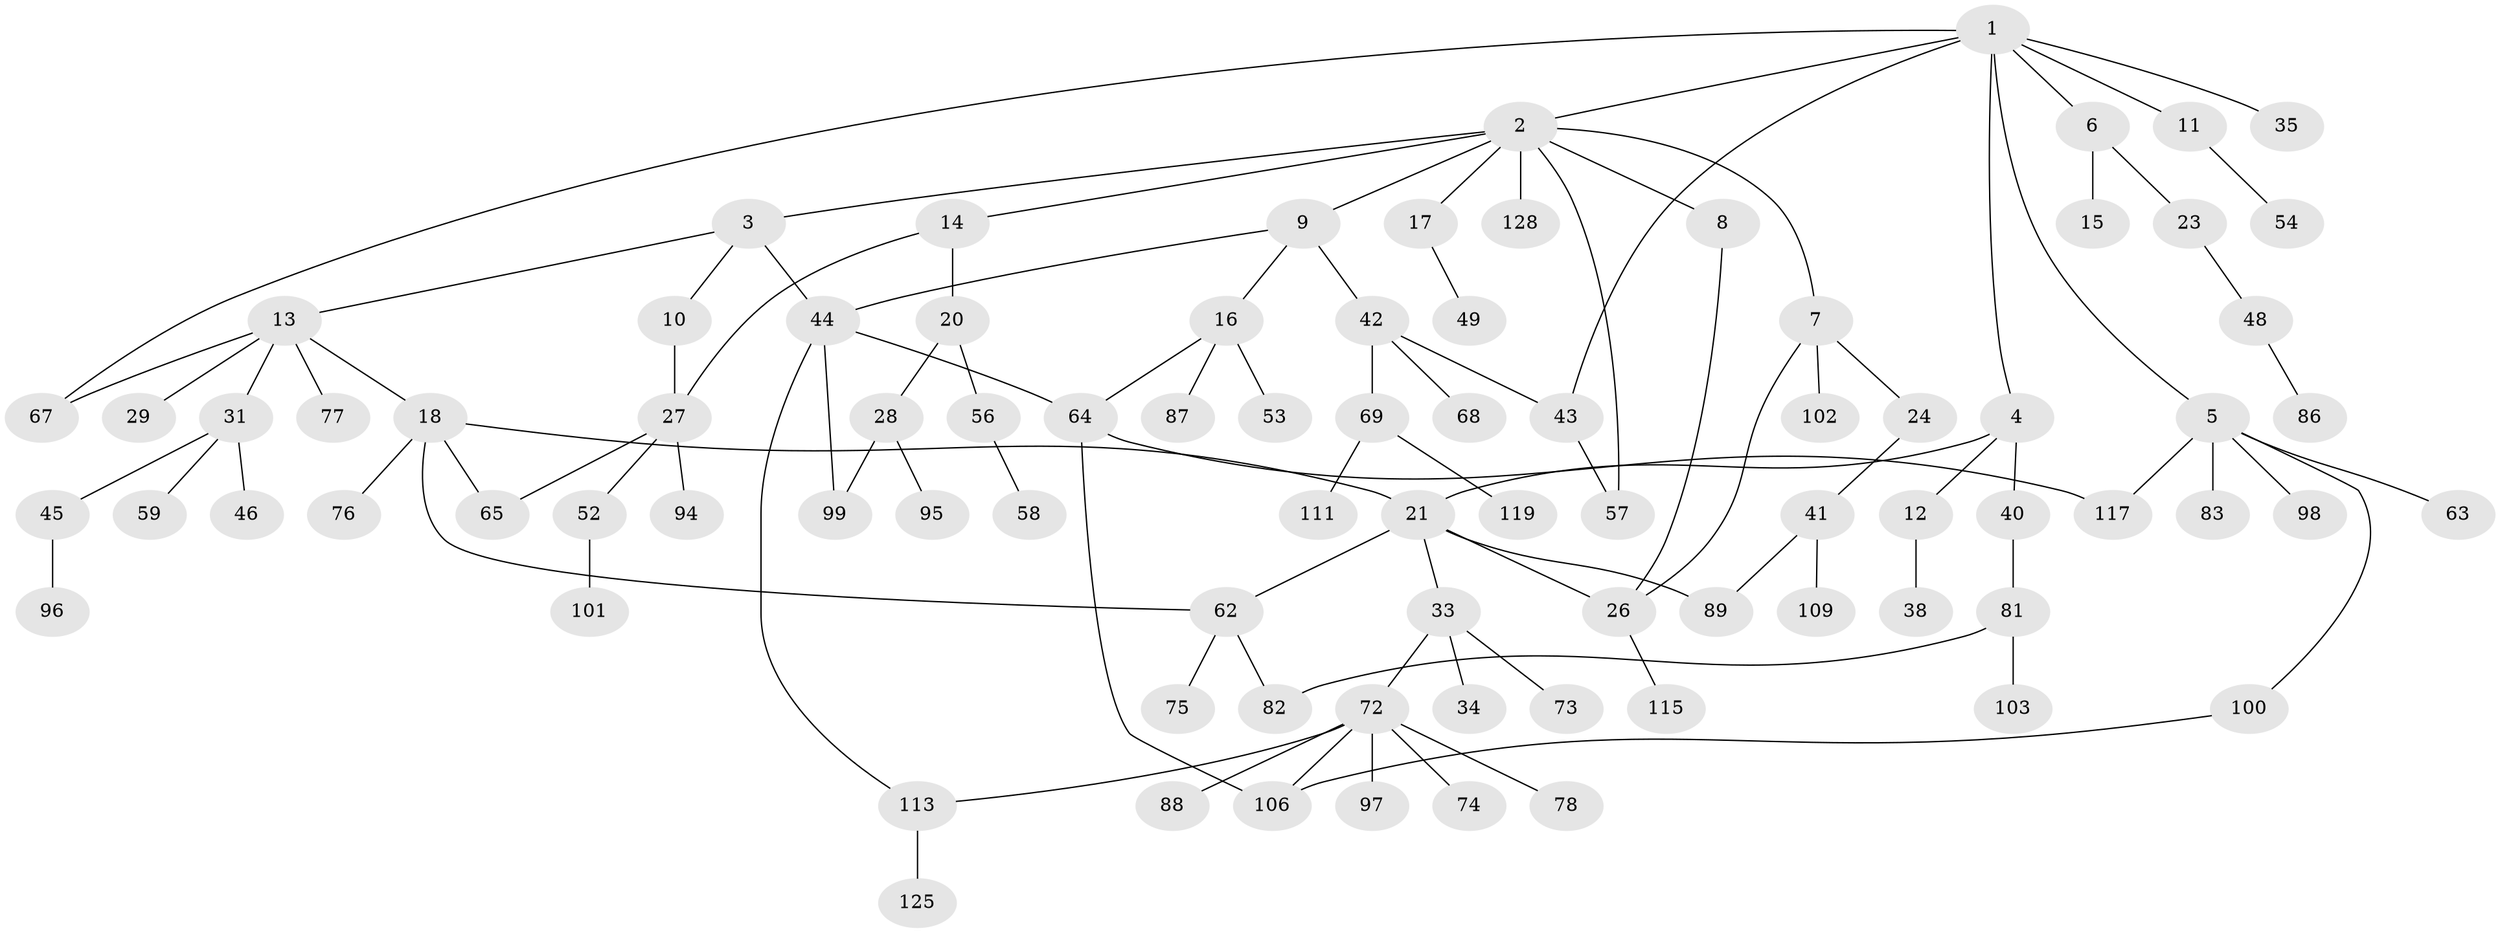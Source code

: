 // original degree distribution, {8: 0.0078125, 9: 0.0078125, 5: 0.03125, 4: 0.1015625, 6: 0.0234375, 2: 0.3046875, 3: 0.15625, 1: 0.3671875}
// Generated by graph-tools (version 1.1) at 2025/10/02/27/25 16:10:53]
// undirected, 87 vertices, 104 edges
graph export_dot {
graph [start="1"]
  node [color=gray90,style=filled];
  1 [super="+55"];
  2 [super="+127"];
  3 [super="+85"];
  4 [super="+36"];
  5 [super="+19"];
  6 [super="+51"];
  7 [super="+50"];
  8 [super="+107"];
  9;
  10;
  11;
  12 [super="+37"];
  13 [super="+22"];
  14 [super="+61"];
  15;
  16 [super="+47"];
  17 [super="+114"];
  18 [super="+30"];
  20;
  21 [super="+120"];
  23 [super="+25"];
  24 [super="+116"];
  26 [super="+92"];
  27 [super="+32"];
  28 [super="+66"];
  29;
  31 [super="+39"];
  33 [super="+71"];
  34 [super="+104"];
  35;
  38 [super="+60"];
  40;
  41;
  42 [super="+110"];
  43 [super="+93"];
  44 [super="+123"];
  45 [super="+112"];
  46;
  48 [super="+79"];
  49;
  52 [super="+90"];
  53;
  54;
  56;
  57;
  58;
  59;
  62 [super="+84"];
  63 [super="+80"];
  64 [super="+108"];
  65;
  67;
  68;
  69 [super="+70"];
  72 [super="+91"];
  73;
  74;
  75;
  76 [super="+105"];
  77;
  78;
  81 [super="+121"];
  82;
  83 [super="+126"];
  86;
  87 [super="+122"];
  88;
  89 [super="+124"];
  94;
  95;
  96;
  97 [super="+118"];
  98;
  99;
  100;
  101;
  102;
  103;
  106;
  109;
  111;
  113;
  115;
  117;
  119;
  125;
  128;
  1 -- 2;
  1 -- 4;
  1 -- 5;
  1 -- 6;
  1 -- 11;
  1 -- 35;
  1 -- 43;
  1 -- 67;
  2 -- 3;
  2 -- 7;
  2 -- 8;
  2 -- 9;
  2 -- 14;
  2 -- 17;
  2 -- 57;
  2 -- 128;
  3 -- 10;
  3 -- 13;
  3 -- 44;
  4 -- 12;
  4 -- 40;
  4 -- 21;
  5 -- 63;
  5 -- 83;
  5 -- 98;
  5 -- 100;
  5 -- 117;
  6 -- 15;
  6 -- 23;
  7 -- 24;
  7 -- 102;
  7 -- 26;
  8 -- 26;
  9 -- 16;
  9 -- 42;
  9 -- 44;
  10 -- 27;
  11 -- 54;
  12 -- 38;
  13 -- 18;
  13 -- 31;
  13 -- 29;
  13 -- 67;
  13 -- 77;
  14 -- 20;
  14 -- 27;
  16 -- 53;
  16 -- 64;
  16 -- 87;
  17 -- 49;
  18 -- 21;
  18 -- 65;
  18 -- 76;
  18 -- 62;
  20 -- 28;
  20 -- 56;
  21 -- 26;
  21 -- 33;
  21 -- 89;
  21 -- 62;
  23 -- 48;
  24 -- 41;
  26 -- 115;
  27 -- 52;
  27 -- 65;
  27 -- 94;
  28 -- 99;
  28 -- 95;
  31 -- 45 [weight=2];
  31 -- 59;
  31 -- 46;
  33 -- 34;
  33 -- 73;
  33 -- 72;
  40 -- 81;
  41 -- 109;
  41 -- 89;
  42 -- 68;
  42 -- 69;
  42 -- 43;
  43 -- 57;
  44 -- 113;
  44 -- 99;
  44 -- 64;
  45 -- 96;
  48 -- 86;
  52 -- 101;
  56 -- 58;
  62 -- 75;
  62 -- 82;
  64 -- 117;
  64 -- 106;
  69 -- 111;
  69 -- 119;
  72 -- 74;
  72 -- 78;
  72 -- 88;
  72 -- 97;
  72 -- 113;
  72 -- 106;
  81 -- 103;
  81 -- 82;
  100 -- 106;
  113 -- 125;
}
